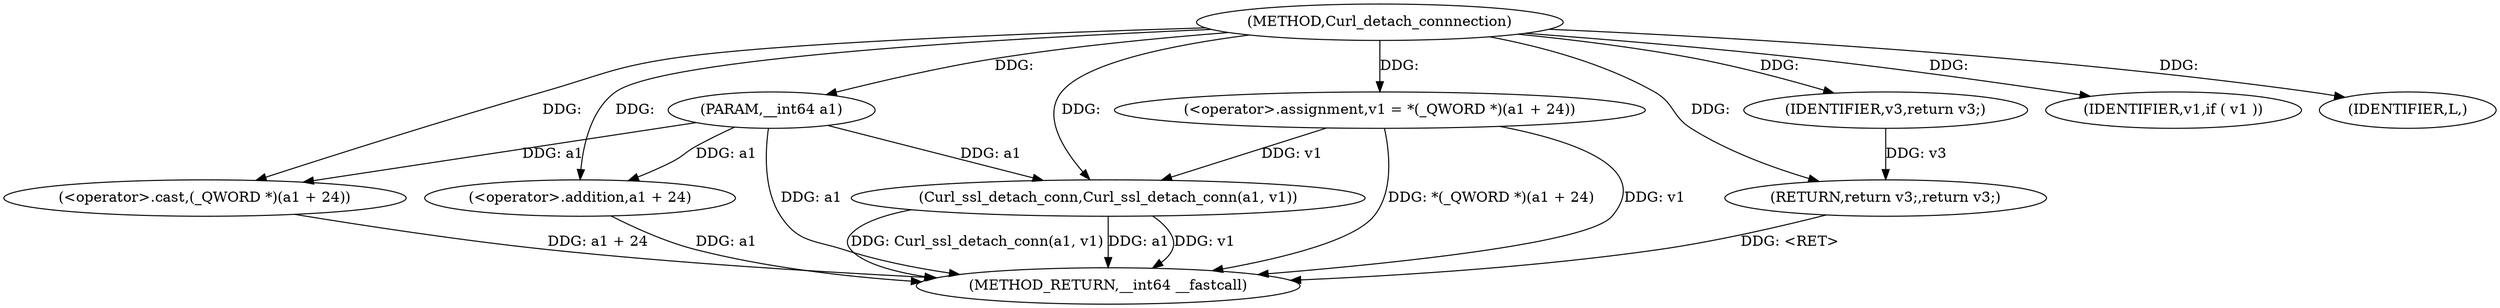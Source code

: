 digraph Curl_detach_connnection {  
"1000103" [label = "(METHOD,Curl_detach_connnection)" ]
"1000125" [label = "(METHOD_RETURN,__int64 __fastcall)" ]
"1000104" [label = "(PARAM,__int64 a1)" ]
"1000108" [label = "(<operator>.assignment,v1 = *(_QWORD *)(a1 + 24))" ]
"1000111" [label = "(<operator>.cast,(_QWORD *)(a1 + 24))" ]
"1000113" [label = "(<operator>.addition,a1 + 24)" ]
"1000117" [label = "(IDENTIFIER,v1,if ( v1 ))" ]
"1000119" [label = "(Curl_ssl_detach_conn,Curl_ssl_detach_conn(a1, v1))" ]
"1000122" [label = "(IDENTIFIER,L,)" ]
"1000123" [label = "(RETURN,return v3;,return v3;)" ]
"1000124" [label = "(IDENTIFIER,v3,return v3;)" ]
  "1000123" -> "1000125"  [ label = "DDG: <RET>"] 
  "1000111" -> "1000125"  [ label = "DDG: a1 + 24"] 
  "1000119" -> "1000125"  [ label = "DDG: a1"] 
  "1000108" -> "1000125"  [ label = "DDG: v1"] 
  "1000119" -> "1000125"  [ label = "DDG: v1"] 
  "1000119" -> "1000125"  [ label = "DDG: Curl_ssl_detach_conn(a1, v1)"] 
  "1000108" -> "1000125"  [ label = "DDG: *(_QWORD *)(a1 + 24)"] 
  "1000104" -> "1000125"  [ label = "DDG: a1"] 
  "1000113" -> "1000125"  [ label = "DDG: a1"] 
  "1000103" -> "1000104"  [ label = "DDG: "] 
  "1000103" -> "1000108"  [ label = "DDG: "] 
  "1000104" -> "1000111"  [ label = "DDG: a1"] 
  "1000103" -> "1000111"  [ label = "DDG: "] 
  "1000104" -> "1000113"  [ label = "DDG: a1"] 
  "1000103" -> "1000113"  [ label = "DDG: "] 
  "1000103" -> "1000117"  [ label = "DDG: "] 
  "1000104" -> "1000119"  [ label = "DDG: a1"] 
  "1000103" -> "1000119"  [ label = "DDG: "] 
  "1000108" -> "1000119"  [ label = "DDG: v1"] 
  "1000103" -> "1000122"  [ label = "DDG: "] 
  "1000124" -> "1000123"  [ label = "DDG: v3"] 
  "1000103" -> "1000123"  [ label = "DDG: "] 
  "1000103" -> "1000124"  [ label = "DDG: "] 
}
